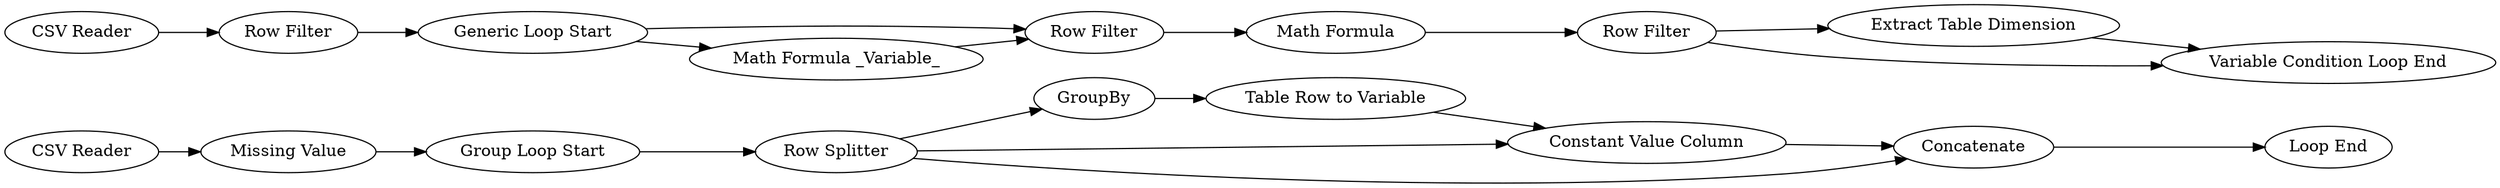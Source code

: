 digraph {
	85 [label="CSV Reader"]
	86 [label="Group Loop Start"]
	87 [label="Row Splitter"]
	88 [label=GroupBy]
	89 [label="Table Row to Variable"]
	90 [label="Constant Value Column"]
	91 [label=Concatenate]
	92 [label="Loop End"]
	93 [label="Missing Value"]
	94 [label="Row Filter"]
	95 [label="Generic Loop Start"]
	97 [label="Row Filter"]
	98 [label="Math Formula"]
	99 [label="Row Filter"]
	100 [label="Extract Table Dimension"]
	102 [label="CSV Reader"]
	103 [label="Math Formula _Variable_"]
	104 [label="Variable Condition Loop End"]
	85 -> 93
	86 -> 87
	87 -> 88
	87 -> 90
	87 -> 91
	88 -> 89
	89 -> 90
	90 -> 91
	91 -> 92
	93 -> 86
	94 -> 95
	95 -> 103
	95 -> 97
	97 -> 98
	98 -> 99
	99 -> 104
	99 -> 100
	100 -> 104
	102 -> 94
	103 -> 97
	rankdir=LR
}
